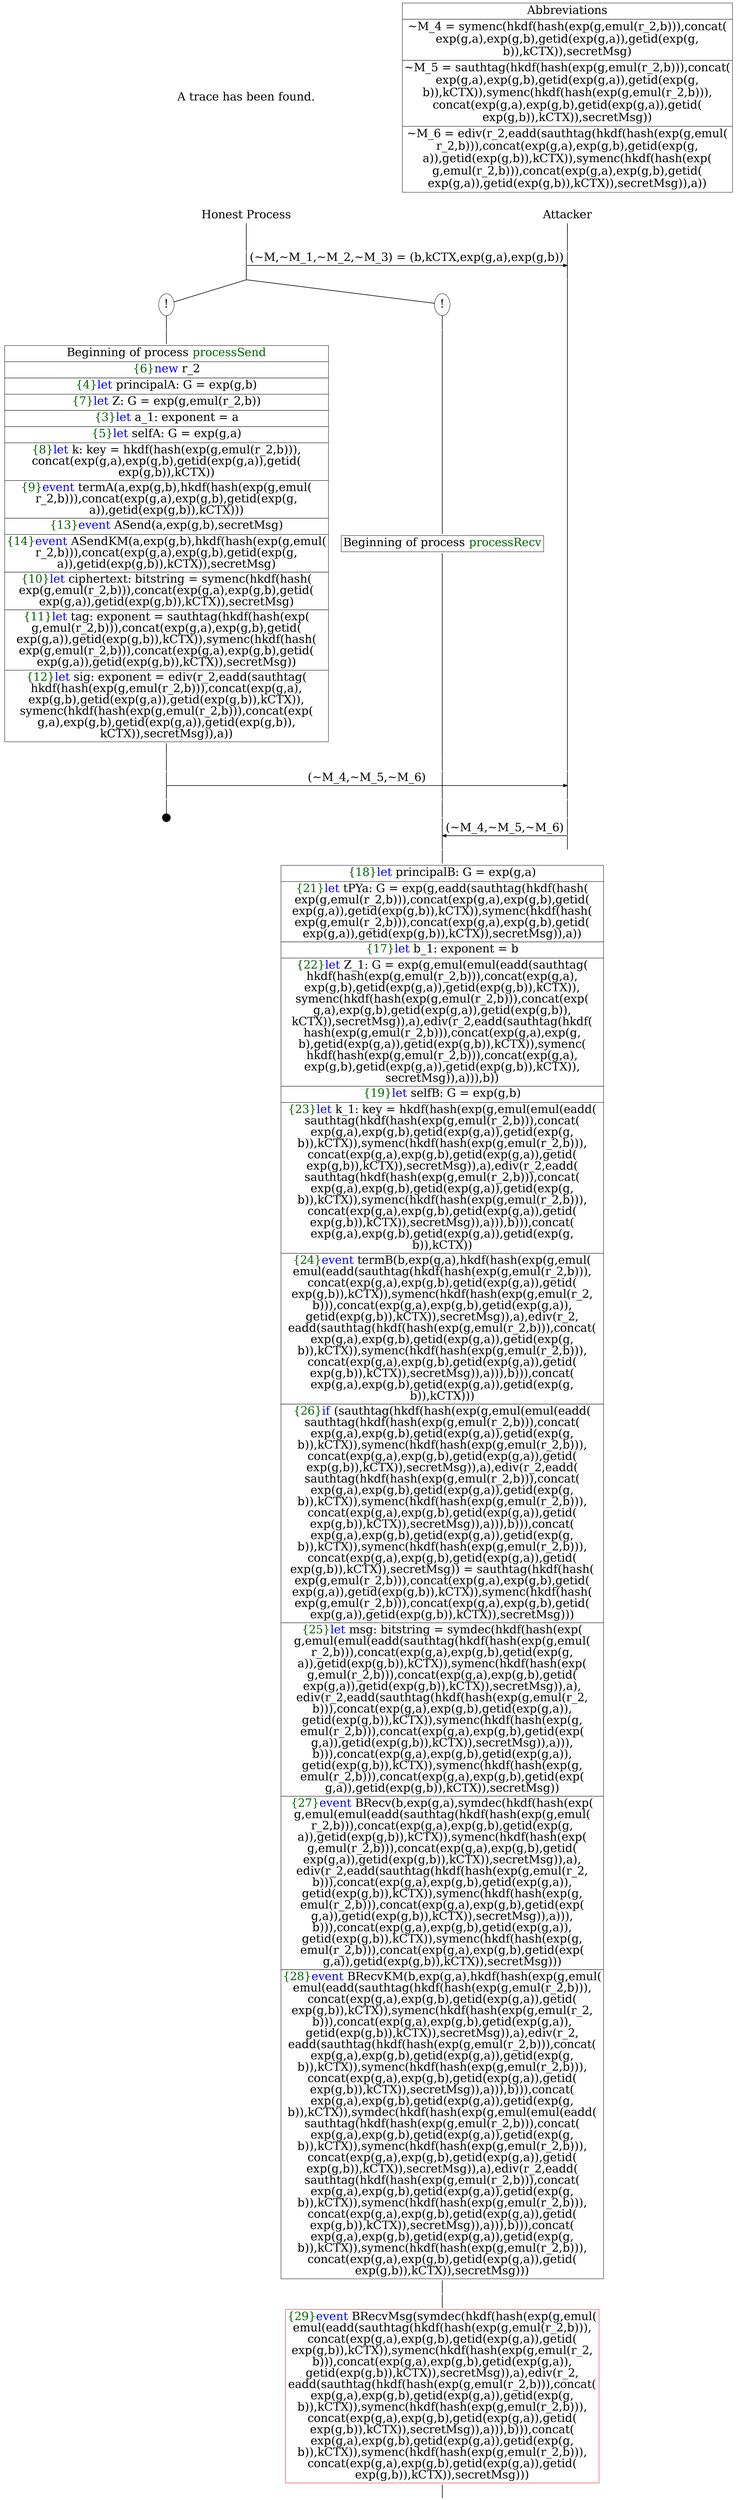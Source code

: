 digraph {
graph [ordering = out]
edge [arrowhead = none, penwidth = 1.6, fontsize = 30]
node [shape = point, width = 0, height = 0, fontsize = 30]
Trace [label = <A trace has been found.<br/>
>, shape = plaintext]
P0__0 [label = "Honest Process", shape = plaintext]
P__0 [label = "Attacker", shape = plaintext]
Trace -> P0__0 [label = "", style = invisible, weight = 100]{rank = same; P0__0 P__0}
P0__0 -> P0__1 [label = <>, weight = 100]
P0__1 -> P0__2 [label = <>, weight = 100]
P__0 -> P__1 [label = <>, weight = 100]
{rank = same; P__1 P0__2}
P0__2 -> P0__3 [label = <>, weight = 100]
P__1 -> P__2 [label = <>, weight = 100]
{rank = same; P__2 P0__3}
P0__3 -> P__2 [label = <(~M,~M_1,~M_2,~M_3) = (b,kCTX,exp(g,a),exp(g,b))>, arrowhead = normal]
P0__3 -> P0__4 [label = <>, weight = 100]
P__2 -> P__3 [label = <>, weight = 100]
{rank = same; P__3 P0__4}
/*RPar */
P0__4 -> P0_1__4 [label = <>]
P0__4 -> P0_0__4 [label = <>]
P0__4 [label = "", fixedsize = false, width = 0, height = 0, shape = none]
{rank = same; P0_0__4 P0_1__4}
P0_0__4 [label = "!", shape = ellipse]
P0_0_0__4 [label = "", fixedsize = false, width = 0, height = 0, shape = none]
P0_0__4 -> P0_0_0__4 [label = <>, weight = 100]
P0_0_0__4 -> P0_0_0__5 [label = <>, weight = 100]
P0_0_0__5 [shape = plaintext, label = <<TABLE BORDER="0" CELLBORDER="1" CELLSPACING="0" CELLPADDING="4"> <TR><TD>Beginning of process <FONT COLOR="darkgreen">processRecv</FONT></TD></TR></TABLE>>]
P0_0_0__5 -> P0_0_0__6 [label = <>, weight = 100]
P0_1__4 [label = "!", shape = ellipse]
P0_1_0__4 [label = "", fixedsize = false, width = 0, height = 0, shape = none]
P0_1__4 -> P0_1_0__4 [label = <>, weight = 100]
P0_1_0__4 -> P0_1_0__5 [label = <>, weight = 100]
P0_1_0__5 [shape = plaintext, label = <<TABLE BORDER="0" CELLBORDER="1" CELLSPACING="0" CELLPADDING="4"> <TR><TD>Beginning of process <FONT COLOR="darkgreen">processSend</FONT></TD></TR><TR><TD><FONT COLOR="darkgreen">{6}</FONT><FONT COLOR="blue">new </FONT>r_2</TD></TR><TR><TD><FONT COLOR="darkgreen">{4}</FONT><FONT COLOR="blue">let</FONT> principalA: G = exp(g,b)</TD></TR><TR><TD><FONT COLOR="darkgreen">{7}</FONT><FONT COLOR="blue">let</FONT> Z: G = exp(g,emul(r_2,b))</TD></TR><TR><TD><FONT COLOR="darkgreen">{3}</FONT><FONT COLOR="blue">let</FONT> a_1: exponent = a</TD></TR><TR><TD><FONT COLOR="darkgreen">{5}</FONT><FONT COLOR="blue">let</FONT> selfA: G = exp(g,a)</TD></TR><TR><TD><FONT COLOR="darkgreen">{8}</FONT><FONT COLOR="blue">let</FONT> k: key = hkdf(hash(exp(g,emul(r_2,b))),<br/>
concat(exp(g,a),exp(g,b),getid(exp(g,a)),getid(<br/>
exp(g,b)),kCTX))</TD></TR><TR><TD><FONT COLOR="darkgreen">{9}</FONT><FONT COLOR="blue">event</FONT> termA(a,exp(g,b),hkdf(hash(exp(g,emul(<br/>
r_2,b))),concat(exp(g,a),exp(g,b),getid(exp(g,<br/>
a)),getid(exp(g,b)),kCTX)))</TD></TR><TR><TD><FONT COLOR="darkgreen">{13}</FONT><FONT COLOR="blue">event</FONT> ASend(a,exp(g,b),secretMsg)</TD></TR><TR><TD><FONT COLOR="darkgreen">{14}</FONT><FONT COLOR="blue">event</FONT> ASendKM(a,exp(g,b),hkdf(hash(exp(g,emul(<br/>
r_2,b))),concat(exp(g,a),exp(g,b),getid(exp(g,<br/>
a)),getid(exp(g,b)),kCTX)),secretMsg)</TD></TR><TR><TD><FONT COLOR="darkgreen">{10}</FONT><FONT COLOR="blue">let</FONT> ciphertext: bitstring = symenc(hkdf(hash(<br/>
exp(g,emul(r_2,b))),concat(exp(g,a),exp(g,b),getid(<br/>
exp(g,a)),getid(exp(g,b)),kCTX)),secretMsg)</TD></TR><TR><TD><FONT COLOR="darkgreen">{11}</FONT><FONT COLOR="blue">let</FONT> tag: exponent = sauthtag(hkdf(hash(exp(<br/>
g,emul(r_2,b))),concat(exp(g,a),exp(g,b),getid(<br/>
exp(g,a)),getid(exp(g,b)),kCTX)),symenc(hkdf(hash(<br/>
exp(g,emul(r_2,b))),concat(exp(g,a),exp(g,b),getid(<br/>
exp(g,a)),getid(exp(g,b)),kCTX)),secretMsg))</TD></TR><TR><TD><FONT COLOR="darkgreen">{12}</FONT><FONT COLOR="blue">let</FONT> sig: exponent = ediv(r_2,eadd(sauthtag(<br/>
hkdf(hash(exp(g,emul(r_2,b))),concat(exp(g,a),<br/>
exp(g,b),getid(exp(g,a)),getid(exp(g,b)),kCTX)),<br/>
symenc(hkdf(hash(exp(g,emul(r_2,b))),concat(exp(<br/>
g,a),exp(g,b),getid(exp(g,a)),getid(exp(g,b)),<br/>
kCTX)),secretMsg)),a))</TD></TR></TABLE>>]
P0_1_0__5 -> P0_1_0__6 [label = <>, weight = 100]
P0_1_0__6 -> P0_1_0__7 [label = <>, weight = 100]
P0_0_0__6 -> P0_0_0__7 [label = <>, weight = 100]
P__3 -> P__4 [label = <>, weight = 100]
{rank = same; P__4 P0_0_0__7 P0_1_0__7}
P0_1_0__7 -> P0_1_0__8 [label = <>, weight = 100]
P__4 -> P__5 [label = <>, weight = 100]
{rank = same; P__5 P0_1_0__8}
P0_1_0__8 -> P__5 [label = <(~M_4,~M_5,~M_6)>, arrowhead = normal]
P0_1_0__8 -> P0_1_0__9 [label = <>, weight = 100]
P0_0_0__7 -> P0_0_0__8 [label = <>, weight = 100]
P__5 -> P__6 [label = <>, weight = 100]
{rank = same; P__6 P0_0_0__8 P0_1_0__9}
P0_1_0__10 [label = "", width = 0.3, height = 0.3]
P0_1_0__9 -> P0_1_0__10 [label = <>, weight = 100]
P0_0_0__8 -> P0_0_0__9 [label = <>, weight = 100]
P__6 -> P__7 [label = <>, weight = 100]
{rank = same; P__7 P0_0_0__9}
P0_0_0__9 -> P0_0_0__10 [label = <>, weight = 100]
P__7 -> P__8 [label = <>, weight = 100]
{rank = same; P__8 P0_0_0__10}
P0_0_0__10 -> P__8 [label = <(~M_4,~M_5,~M_6)>, dir = back, arrowhead = normal]
P0_0_0__10 -> P0_0_0__11 [label = <>, weight = 100]
P__8 -> P__9 [label = <>, weight = 100]
{rank = same; P__9 P0_0_0__11}
P0_0_0__11 -> P0_0_0__12 [label = <>, weight = 100]
P0_0_0__12 [shape = plaintext, label = <<TABLE BORDER="0" CELLBORDER="1" CELLSPACING="0" CELLPADDING="4"> <TR><TD><FONT COLOR="darkgreen">{18}</FONT><FONT COLOR="blue">let</FONT> principalB: G = exp(g,a)</TD></TR><TR><TD><FONT COLOR="darkgreen">{21}</FONT><FONT COLOR="blue">let</FONT> tPYa: G = exp(g,eadd(sauthtag(hkdf(hash(<br/>
exp(g,emul(r_2,b))),concat(exp(g,a),exp(g,b),getid(<br/>
exp(g,a)),getid(exp(g,b)),kCTX)),symenc(hkdf(hash(<br/>
exp(g,emul(r_2,b))),concat(exp(g,a),exp(g,b),getid(<br/>
exp(g,a)),getid(exp(g,b)),kCTX)),secretMsg)),a))<br/>
</TD></TR><TR><TD><FONT COLOR="darkgreen">{17}</FONT><FONT COLOR="blue">let</FONT> b_1: exponent = b</TD></TR><TR><TD><FONT COLOR="darkgreen">{22}</FONT><FONT COLOR="blue">let</FONT> Z_1: G = exp(g,emul(emul(eadd(sauthtag(<br/>
hkdf(hash(exp(g,emul(r_2,b))),concat(exp(g,a),<br/>
exp(g,b),getid(exp(g,a)),getid(exp(g,b)),kCTX)),<br/>
symenc(hkdf(hash(exp(g,emul(r_2,b))),concat(exp(<br/>
g,a),exp(g,b),getid(exp(g,a)),getid(exp(g,b)),<br/>
kCTX)),secretMsg)),a),ediv(r_2,eadd(sauthtag(hkdf(<br/>
hash(exp(g,emul(r_2,b))),concat(exp(g,a),exp(g,<br/>
b),getid(exp(g,a)),getid(exp(g,b)),kCTX)),symenc(<br/>
hkdf(hash(exp(g,emul(r_2,b))),concat(exp(g,a),<br/>
exp(g,b),getid(exp(g,a)),getid(exp(g,b)),kCTX)),<br/>
secretMsg)),a))),b))</TD></TR><TR><TD><FONT COLOR="darkgreen">{19}</FONT><FONT COLOR="blue">let</FONT> selfB: G = exp(g,b)</TD></TR><TR><TD><FONT COLOR="darkgreen">{23}</FONT><FONT COLOR="blue">let</FONT> k_1: key = hkdf(hash(exp(g,emul(emul(eadd(<br/>
sauthtag(hkdf(hash(exp(g,emul(r_2,b))),concat(<br/>
exp(g,a),exp(g,b),getid(exp(g,a)),getid(exp(g,<br/>
b)),kCTX)),symenc(hkdf(hash(exp(g,emul(r_2,b))),<br/>
concat(exp(g,a),exp(g,b),getid(exp(g,a)),getid(<br/>
exp(g,b)),kCTX)),secretMsg)),a),ediv(r_2,eadd(<br/>
sauthtag(hkdf(hash(exp(g,emul(r_2,b))),concat(<br/>
exp(g,a),exp(g,b),getid(exp(g,a)),getid(exp(g,<br/>
b)),kCTX)),symenc(hkdf(hash(exp(g,emul(r_2,b))),<br/>
concat(exp(g,a),exp(g,b),getid(exp(g,a)),getid(<br/>
exp(g,b)),kCTX)),secretMsg)),a))),b))),concat(<br/>
exp(g,a),exp(g,b),getid(exp(g,a)),getid(exp(g,<br/>
b)),kCTX))</TD></TR><TR><TD><FONT COLOR="darkgreen">{24}</FONT><FONT COLOR="blue">event</FONT> termB(b,exp(g,a),hkdf(hash(exp(g,emul(<br/>
emul(eadd(sauthtag(hkdf(hash(exp(g,emul(r_2,b))),<br/>
concat(exp(g,a),exp(g,b),getid(exp(g,a)),getid(<br/>
exp(g,b)),kCTX)),symenc(hkdf(hash(exp(g,emul(r_2,<br/>
b))),concat(exp(g,a),exp(g,b),getid(exp(g,a)),<br/>
getid(exp(g,b)),kCTX)),secretMsg)),a),ediv(r_2,<br/>
eadd(sauthtag(hkdf(hash(exp(g,emul(r_2,b))),concat(<br/>
exp(g,a),exp(g,b),getid(exp(g,a)),getid(exp(g,<br/>
b)),kCTX)),symenc(hkdf(hash(exp(g,emul(r_2,b))),<br/>
concat(exp(g,a),exp(g,b),getid(exp(g,a)),getid(<br/>
exp(g,b)),kCTX)),secretMsg)),a))),b))),concat(<br/>
exp(g,a),exp(g,b),getid(exp(g,a)),getid(exp(g,<br/>
b)),kCTX)))</TD></TR><TR><TD><FONT COLOR="darkgreen">{26}</FONT><FONT COLOR="blue">if</FONT> (sauthtag(hkdf(hash(exp(g,emul(emul(eadd(<br/>
sauthtag(hkdf(hash(exp(g,emul(r_2,b))),concat(<br/>
exp(g,a),exp(g,b),getid(exp(g,a)),getid(exp(g,<br/>
b)),kCTX)),symenc(hkdf(hash(exp(g,emul(r_2,b))),<br/>
concat(exp(g,a),exp(g,b),getid(exp(g,a)),getid(<br/>
exp(g,b)),kCTX)),secretMsg)),a),ediv(r_2,eadd(<br/>
sauthtag(hkdf(hash(exp(g,emul(r_2,b))),concat(<br/>
exp(g,a),exp(g,b),getid(exp(g,a)),getid(exp(g,<br/>
b)),kCTX)),symenc(hkdf(hash(exp(g,emul(r_2,b))),<br/>
concat(exp(g,a),exp(g,b),getid(exp(g,a)),getid(<br/>
exp(g,b)),kCTX)),secretMsg)),a))),b))),concat(<br/>
exp(g,a),exp(g,b),getid(exp(g,a)),getid(exp(g,<br/>
b)),kCTX)),symenc(hkdf(hash(exp(g,emul(r_2,b))),<br/>
concat(exp(g,a),exp(g,b),getid(exp(g,a)),getid(<br/>
exp(g,b)),kCTX)),secretMsg)) = sauthtag(hkdf(hash(<br/>
exp(g,emul(r_2,b))),concat(exp(g,a),exp(g,b),getid(<br/>
exp(g,a)),getid(exp(g,b)),kCTX)),symenc(hkdf(hash(<br/>
exp(g,emul(r_2,b))),concat(exp(g,a),exp(g,b),getid(<br/>
exp(g,a)),getid(exp(g,b)),kCTX)),secretMsg)))</TD></TR><TR><TD><FONT COLOR="darkgreen">{25}</FONT><FONT COLOR="blue">let</FONT> msg: bitstring = symdec(hkdf(hash(exp(<br/>
g,emul(emul(eadd(sauthtag(hkdf(hash(exp(g,emul(<br/>
r_2,b))),concat(exp(g,a),exp(g,b),getid(exp(g,<br/>
a)),getid(exp(g,b)),kCTX)),symenc(hkdf(hash(exp(<br/>
g,emul(r_2,b))),concat(exp(g,a),exp(g,b),getid(<br/>
exp(g,a)),getid(exp(g,b)),kCTX)),secretMsg)),a),<br/>
ediv(r_2,eadd(sauthtag(hkdf(hash(exp(g,emul(r_2,<br/>
b))),concat(exp(g,a),exp(g,b),getid(exp(g,a)),<br/>
getid(exp(g,b)),kCTX)),symenc(hkdf(hash(exp(g,<br/>
emul(r_2,b))),concat(exp(g,a),exp(g,b),getid(exp(<br/>
g,a)),getid(exp(g,b)),kCTX)),secretMsg)),a))),<br/>
b))),concat(exp(g,a),exp(g,b),getid(exp(g,a)),<br/>
getid(exp(g,b)),kCTX)),symenc(hkdf(hash(exp(g,<br/>
emul(r_2,b))),concat(exp(g,a),exp(g,b),getid(exp(<br/>
g,a)),getid(exp(g,b)),kCTX)),secretMsg))</TD></TR><TR><TD><FONT COLOR="darkgreen">{27}</FONT><FONT COLOR="blue">event</FONT> BRecv(b,exp(g,a),symdec(hkdf(hash(exp(<br/>
g,emul(emul(eadd(sauthtag(hkdf(hash(exp(g,emul(<br/>
r_2,b))),concat(exp(g,a),exp(g,b),getid(exp(g,<br/>
a)),getid(exp(g,b)),kCTX)),symenc(hkdf(hash(exp(<br/>
g,emul(r_2,b))),concat(exp(g,a),exp(g,b),getid(<br/>
exp(g,a)),getid(exp(g,b)),kCTX)),secretMsg)),a),<br/>
ediv(r_2,eadd(sauthtag(hkdf(hash(exp(g,emul(r_2,<br/>
b))),concat(exp(g,a),exp(g,b),getid(exp(g,a)),<br/>
getid(exp(g,b)),kCTX)),symenc(hkdf(hash(exp(g,<br/>
emul(r_2,b))),concat(exp(g,a),exp(g,b),getid(exp(<br/>
g,a)),getid(exp(g,b)),kCTX)),secretMsg)),a))),<br/>
b))),concat(exp(g,a),exp(g,b),getid(exp(g,a)),<br/>
getid(exp(g,b)),kCTX)),symenc(hkdf(hash(exp(g,<br/>
emul(r_2,b))),concat(exp(g,a),exp(g,b),getid(exp(<br/>
g,a)),getid(exp(g,b)),kCTX)),secretMsg)))</TD></TR><TR><TD><FONT COLOR="darkgreen">{28}</FONT><FONT COLOR="blue">event</FONT> BRecvKM(b,exp(g,a),hkdf(hash(exp(g,emul(<br/>
emul(eadd(sauthtag(hkdf(hash(exp(g,emul(r_2,b))),<br/>
concat(exp(g,a),exp(g,b),getid(exp(g,a)),getid(<br/>
exp(g,b)),kCTX)),symenc(hkdf(hash(exp(g,emul(r_2,<br/>
b))),concat(exp(g,a),exp(g,b),getid(exp(g,a)),<br/>
getid(exp(g,b)),kCTX)),secretMsg)),a),ediv(r_2,<br/>
eadd(sauthtag(hkdf(hash(exp(g,emul(r_2,b))),concat(<br/>
exp(g,a),exp(g,b),getid(exp(g,a)),getid(exp(g,<br/>
b)),kCTX)),symenc(hkdf(hash(exp(g,emul(r_2,b))),<br/>
concat(exp(g,a),exp(g,b),getid(exp(g,a)),getid(<br/>
exp(g,b)),kCTX)),secretMsg)),a))),b))),concat(<br/>
exp(g,a),exp(g,b),getid(exp(g,a)),getid(exp(g,<br/>
b)),kCTX)),symdec(hkdf(hash(exp(g,emul(emul(eadd(<br/>
sauthtag(hkdf(hash(exp(g,emul(r_2,b))),concat(<br/>
exp(g,a),exp(g,b),getid(exp(g,a)),getid(exp(g,<br/>
b)),kCTX)),symenc(hkdf(hash(exp(g,emul(r_2,b))),<br/>
concat(exp(g,a),exp(g,b),getid(exp(g,a)),getid(<br/>
exp(g,b)),kCTX)),secretMsg)),a),ediv(r_2,eadd(<br/>
sauthtag(hkdf(hash(exp(g,emul(r_2,b))),concat(<br/>
exp(g,a),exp(g,b),getid(exp(g,a)),getid(exp(g,<br/>
b)),kCTX)),symenc(hkdf(hash(exp(g,emul(r_2,b))),<br/>
concat(exp(g,a),exp(g,b),getid(exp(g,a)),getid(<br/>
exp(g,b)),kCTX)),secretMsg)),a))),b))),concat(<br/>
exp(g,a),exp(g,b),getid(exp(g,a)),getid(exp(g,<br/>
b)),kCTX)),symenc(hkdf(hash(exp(g,emul(r_2,b))),<br/>
concat(exp(g,a),exp(g,b),getid(exp(g,a)),getid(<br/>
exp(g,b)),kCTX)),secretMsg)))</TD></TR></TABLE>>]
P0_0_0__12 -> P0_0_0__13 [label = <>, weight = 100]
P0_0_0__13 -> P0_0_0__14 [label = <>, weight = 100]
P0_0_0__14 [color = red, shape = plaintext, label = <<TABLE BORDER="0" CELLBORDER="1" CELLSPACING="0" CELLPADDING="4"> <TR><TD><FONT COLOR="darkgreen">{29}</FONT><FONT COLOR="blue">event</FONT> BRecvMsg(symdec(hkdf(hash(exp(g,emul(<br/>
emul(eadd(sauthtag(hkdf(hash(exp(g,emul(r_2,b))),<br/>
concat(exp(g,a),exp(g,b),getid(exp(g,a)),getid(<br/>
exp(g,b)),kCTX)),symenc(hkdf(hash(exp(g,emul(r_2,<br/>
b))),concat(exp(g,a),exp(g,b),getid(exp(g,a)),<br/>
getid(exp(g,b)),kCTX)),secretMsg)),a),ediv(r_2,<br/>
eadd(sauthtag(hkdf(hash(exp(g,emul(r_2,b))),concat(<br/>
exp(g,a),exp(g,b),getid(exp(g,a)),getid(exp(g,<br/>
b)),kCTX)),symenc(hkdf(hash(exp(g,emul(r_2,b))),<br/>
concat(exp(g,a),exp(g,b),getid(exp(g,a)),getid(<br/>
exp(g,b)),kCTX)),secretMsg)),a))),b))),concat(<br/>
exp(g,a),exp(g,b),getid(exp(g,a)),getid(exp(g,<br/>
b)),kCTX)),symenc(hkdf(hash(exp(g,emul(r_2,b))),<br/>
concat(exp(g,a),exp(g,b),getid(exp(g,a)),getid(<br/>
exp(g,b)),kCTX)),secretMsg)))</TD></TR></TABLE>>]
P0_0_0__14 -> P0_0_0__15 [label = <>, weight = 100]
Abbrev [shape = plaintext, label = <<TABLE BORDER="0" CELLBORDER="1" CELLSPACING="0" CELLPADDING="4"><TR> <TD> Abbreviations </TD></TR><TR><TD>~M_4 = symenc(hkdf(hash(exp(g,emul(r_2,b))),concat(<br/>
exp(g,a),exp(g,b),getid(exp(g,a)),getid(exp(g,<br/>
b)),kCTX)),secretMsg)</TD></TR><TR><TD>~M_5 = sauthtag(hkdf(hash(exp(g,emul(r_2,b))),concat(<br/>
exp(g,a),exp(g,b),getid(exp(g,a)),getid(exp(g,<br/>
b)),kCTX)),symenc(hkdf(hash(exp(g,emul(r_2,b))),<br/>
concat(exp(g,a),exp(g,b),getid(exp(g,a)),getid(<br/>
exp(g,b)),kCTX)),secretMsg))</TD></TR><TR><TD>~M_6 = ediv(r_2,eadd(sauthtag(hkdf(hash(exp(g,emul(<br/>
r_2,b))),concat(exp(g,a),exp(g,b),getid(exp(g,<br/>
a)),getid(exp(g,b)),kCTX)),symenc(hkdf(hash(exp(<br/>
g,emul(r_2,b))),concat(exp(g,a),exp(g,b),getid(<br/>
exp(g,a)),getid(exp(g,b)),kCTX)),secretMsg)),a))</TD></TR></TABLE>>]Abbrev -> P__0 [style = invisible, weight =100]}